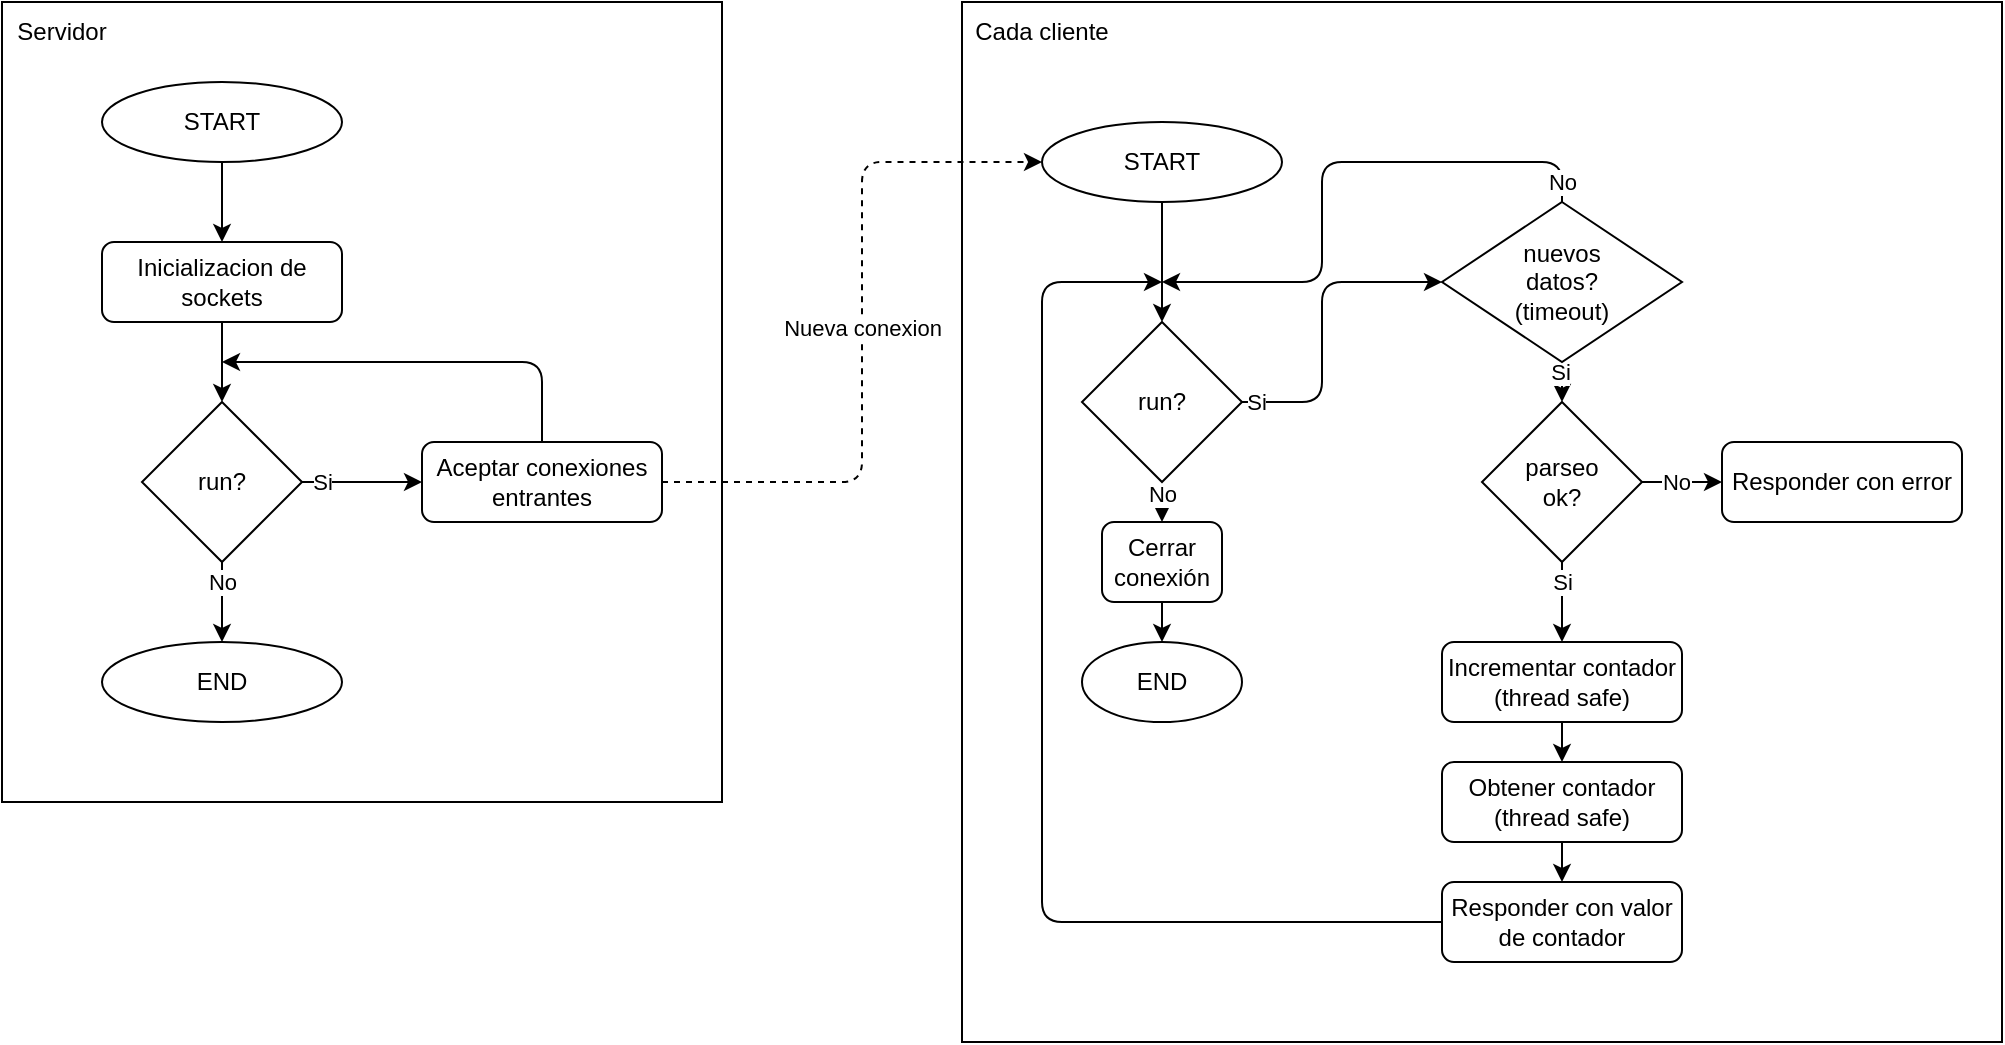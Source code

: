 <mxfile>
    <diagram id="2RDUBkgPRSxT7hNv9Xzt" name="Page-1">
        <mxGraphModel dx="1728" dy="1285" grid="1" gridSize="10" guides="1" tooltips="1" connect="1" arrows="1" fold="1" page="1" pageScale="1" pageWidth="850" pageHeight="1100" math="0" shadow="0">
            <root>
                <mxCell id="0"/>
                <mxCell id="1" parent="0"/>
                <mxCell id="26" value="" style="rounded=0;whiteSpace=wrap;html=1;" vertex="1" parent="1">
                    <mxGeometry x="520" width="520" height="520" as="geometry"/>
                </mxCell>
                <mxCell id="23" value="" style="rounded=0;whiteSpace=wrap;html=1;" vertex="1" parent="1">
                    <mxGeometry x="40" width="360" height="400" as="geometry"/>
                </mxCell>
                <mxCell id="5" style="edgeStyle=none;rounded=0;html=1;" edge="1" parent="1" source="2" target="3">
                    <mxGeometry relative="1" as="geometry"/>
                </mxCell>
                <mxCell id="2" value="START" style="ellipse;whiteSpace=wrap;html=1;" vertex="1" parent="1">
                    <mxGeometry x="90" y="40" width="120" height="40" as="geometry"/>
                </mxCell>
                <mxCell id="10" style="edgeStyle=none;rounded=0;html=1;entryX=0.5;entryY=0;entryDx=0;entryDy=0;" edge="1" parent="1" source="3" target="9">
                    <mxGeometry relative="1" as="geometry"/>
                </mxCell>
                <mxCell id="3" value="Inicializacion de sockets" style="rounded=1;whiteSpace=wrap;html=1;" vertex="1" parent="1">
                    <mxGeometry x="90" y="120" width="120" height="40" as="geometry"/>
                </mxCell>
                <mxCell id="12" style="edgeStyle=none;rounded=0;html=1;entryX=0.5;entryY=0;entryDx=0;entryDy=0;" edge="1" parent="1" source="9" target="11">
                    <mxGeometry relative="1" as="geometry"/>
                </mxCell>
                <mxCell id="13" value="No" style="edgeLabel;html=1;align=center;verticalAlign=middle;resizable=0;points=[];" vertex="1" connectable="0" parent="12">
                    <mxGeometry x="-0.6" relative="1" as="geometry">
                        <mxPoint y="2" as="offset"/>
                    </mxGeometry>
                </mxCell>
                <mxCell id="15" style="edgeStyle=none;rounded=0;html=1;entryX=0;entryY=0.5;entryDx=0;entryDy=0;" edge="1" parent="1" source="9" target="14">
                    <mxGeometry relative="1" as="geometry"/>
                </mxCell>
                <mxCell id="16" value="Si" style="edgeLabel;html=1;align=center;verticalAlign=middle;resizable=0;points=[];" vertex="1" connectable="0" parent="15">
                    <mxGeometry x="-0.443" relative="1" as="geometry">
                        <mxPoint x="-7" as="offset"/>
                    </mxGeometry>
                </mxCell>
                <mxCell id="9" value="run?" style="rhombus;whiteSpace=wrap;html=1;" vertex="1" parent="1">
                    <mxGeometry x="110" y="200" width="80" height="80" as="geometry"/>
                </mxCell>
                <mxCell id="11" value="END" style="ellipse;whiteSpace=wrap;html=1;" vertex="1" parent="1">
                    <mxGeometry x="90" y="320" width="120" height="40" as="geometry"/>
                </mxCell>
                <mxCell id="17" style="edgeStyle=none;rounded=1;html=1;" edge="1" parent="1" source="14">
                    <mxGeometry relative="1" as="geometry">
                        <mxPoint x="150" y="180.0" as="targetPoint"/>
                        <Array as="points">
                            <mxPoint x="310" y="180"/>
                        </Array>
                    </mxGeometry>
                </mxCell>
                <mxCell id="19" style="edgeStyle=none;rounded=1;html=1;entryX=0;entryY=0.5;entryDx=0;entryDy=0;dashed=1;" edge="1" parent="1" source="14" target="18">
                    <mxGeometry relative="1" as="geometry">
                        <Array as="points">
                            <mxPoint x="470" y="240"/>
                            <mxPoint x="470" y="80"/>
                        </Array>
                    </mxGeometry>
                </mxCell>
                <mxCell id="20" value="Nueva conexion" style="edgeLabel;html=1;align=center;verticalAlign=middle;resizable=0;points=[];" vertex="1" connectable="0" parent="19">
                    <mxGeometry x="-0.258" y="1" relative="1" as="geometry">
                        <mxPoint x="1" y="-47" as="offset"/>
                    </mxGeometry>
                </mxCell>
                <mxCell id="14" value="Aceptar conexiones entrantes" style="rounded=1;whiteSpace=wrap;html=1;" vertex="1" parent="1">
                    <mxGeometry x="250" y="220" width="120" height="40" as="geometry"/>
                </mxCell>
                <mxCell id="22" style="edgeStyle=none;rounded=1;html=1;entryX=0.5;entryY=0;entryDx=0;entryDy=0;" edge="1" parent="1" source="18" target="21">
                    <mxGeometry relative="1" as="geometry"/>
                </mxCell>
                <mxCell id="18" value="START" style="ellipse;whiteSpace=wrap;html=1;" vertex="1" parent="1">
                    <mxGeometry x="560" y="60" width="120" height="40" as="geometry"/>
                </mxCell>
                <mxCell id="29" style="edgeStyle=none;rounded=1;html=1;entryX=0;entryY=0.5;entryDx=0;entryDy=0;" edge="1" parent="1" source="21" target="30">
                    <mxGeometry relative="1" as="geometry">
                        <mxPoint x="740" y="80.0" as="targetPoint"/>
                        <Array as="points">
                            <mxPoint x="700" y="200"/>
                            <mxPoint x="700" y="140"/>
                        </Array>
                    </mxGeometry>
                </mxCell>
                <mxCell id="33" value="Si" style="edgeLabel;html=1;align=center;verticalAlign=middle;resizable=0;points=[];" vertex="1" connectable="0" parent="29">
                    <mxGeometry x="-0.921" y="1" relative="1" as="geometry">
                        <mxPoint y="1" as="offset"/>
                    </mxGeometry>
                </mxCell>
                <mxCell id="53" style="edgeStyle=none;rounded=1;html=1;entryX=0.5;entryY=0;entryDx=0;entryDy=0;" edge="1" parent="1" source="21" target="52">
                    <mxGeometry relative="1" as="geometry"/>
                </mxCell>
                <mxCell id="54" value="No" style="edgeLabel;html=1;align=center;verticalAlign=middle;resizable=0;points=[];" vertex="1" connectable="0" parent="53">
                    <mxGeometry x="-0.428" relative="1" as="geometry">
                        <mxPoint as="offset"/>
                    </mxGeometry>
                </mxCell>
                <mxCell id="21" value="run?" style="rhombus;whiteSpace=wrap;html=1;" vertex="1" parent="1">
                    <mxGeometry x="580" y="160" width="80" height="80" as="geometry"/>
                </mxCell>
                <mxCell id="25" value="Servidor" style="text;html=1;strokeColor=none;fillColor=none;align=center;verticalAlign=middle;whiteSpace=wrap;rounded=0;" vertex="1" parent="1">
                    <mxGeometry x="40" width="60" height="30" as="geometry"/>
                </mxCell>
                <mxCell id="27" value="Cada cliente" style="text;html=1;strokeColor=none;fillColor=none;align=center;verticalAlign=middle;whiteSpace=wrap;rounded=0;" vertex="1" parent="1">
                    <mxGeometry x="520" width="80" height="30" as="geometry"/>
                </mxCell>
                <mxCell id="31" style="edgeStyle=none;rounded=1;html=1;exitX=0.5;exitY=0;exitDx=0;exitDy=0;" edge="1" parent="1" source="30">
                    <mxGeometry relative="1" as="geometry">
                        <mxPoint x="620" y="140" as="targetPoint"/>
                        <mxPoint x="800" y="90" as="sourcePoint"/>
                        <Array as="points">
                            <mxPoint x="820" y="80"/>
                            <mxPoint x="700" y="80"/>
                            <mxPoint x="700" y="140"/>
                        </Array>
                    </mxGeometry>
                </mxCell>
                <mxCell id="32" value="No" style="edgeLabel;html=1;align=center;verticalAlign=middle;resizable=0;points=[];" vertex="1" connectable="0" parent="31">
                    <mxGeometry x="-0.959" y="-1" relative="1" as="geometry">
                        <mxPoint x="-1" y="-5" as="offset"/>
                    </mxGeometry>
                </mxCell>
                <mxCell id="36" style="edgeStyle=none;rounded=1;html=1;entryX=0.5;entryY=0;entryDx=0;entryDy=0;" edge="1" parent="1" source="30" target="35">
                    <mxGeometry relative="1" as="geometry"/>
                </mxCell>
                <mxCell id="37" value="Si" style="edgeLabel;html=1;align=center;verticalAlign=middle;resizable=0;points=[];" vertex="1" connectable="0" parent="36">
                    <mxGeometry x="-0.539" y="-1" relative="1" as="geometry">
                        <mxPoint as="offset"/>
                    </mxGeometry>
                </mxCell>
                <mxCell id="30" value="nuevos&lt;br&gt;datos?&lt;br&gt;(timeout)" style="rhombus;whiteSpace=wrap;html=1;" vertex="1" parent="1">
                    <mxGeometry x="760" y="100" width="120" height="80" as="geometry"/>
                </mxCell>
                <mxCell id="39" style="edgeStyle=none;rounded=1;html=1;entryX=0;entryY=0.5;entryDx=0;entryDy=0;" edge="1" parent="1" source="35" target="38">
                    <mxGeometry relative="1" as="geometry"/>
                </mxCell>
                <mxCell id="40" value="No" style="edgeLabel;html=1;align=center;verticalAlign=middle;resizable=0;points=[];" vertex="1" connectable="0" parent="39">
                    <mxGeometry x="-0.721" relative="1" as="geometry">
                        <mxPoint x="11" as="offset"/>
                    </mxGeometry>
                </mxCell>
                <mxCell id="42" style="edgeStyle=none;rounded=1;html=1;entryX=0.5;entryY=0;entryDx=0;entryDy=0;" edge="1" parent="1" source="35" target="41">
                    <mxGeometry relative="1" as="geometry"/>
                </mxCell>
                <mxCell id="43" value="Si" style="edgeLabel;html=1;align=center;verticalAlign=middle;resizable=0;points=[];" vertex="1" connectable="0" parent="42">
                    <mxGeometry x="-0.658" relative="1" as="geometry">
                        <mxPoint y="3" as="offset"/>
                    </mxGeometry>
                </mxCell>
                <mxCell id="35" value="parseo&lt;br&gt;ok?" style="rhombus;whiteSpace=wrap;html=1;" vertex="1" parent="1">
                    <mxGeometry x="780" y="200" width="80" height="80" as="geometry"/>
                </mxCell>
                <mxCell id="38" value="Responder con error" style="rounded=1;whiteSpace=wrap;html=1;" vertex="1" parent="1">
                    <mxGeometry x="900" y="220" width="120" height="40" as="geometry"/>
                </mxCell>
                <mxCell id="45" style="edgeStyle=none;rounded=1;html=1;" edge="1" parent="1" source="41" target="44">
                    <mxGeometry relative="1" as="geometry"/>
                </mxCell>
                <mxCell id="41" value="Incrementar contador&lt;br&gt;(thread safe)" style="rounded=1;whiteSpace=wrap;html=1;" vertex="1" parent="1">
                    <mxGeometry x="760" y="320" width="120" height="40" as="geometry"/>
                </mxCell>
                <mxCell id="47" style="edgeStyle=none;rounded=1;html=1;entryX=0.5;entryY=0;entryDx=0;entryDy=0;" edge="1" parent="1" source="44" target="46">
                    <mxGeometry relative="1" as="geometry"/>
                </mxCell>
                <mxCell id="44" value="Obtener contador&lt;br&gt;(thread safe)" style="rounded=1;whiteSpace=wrap;html=1;" vertex="1" parent="1">
                    <mxGeometry x="760" y="380" width="120" height="40" as="geometry"/>
                </mxCell>
                <mxCell id="48" style="edgeStyle=none;rounded=1;html=1;" edge="1" parent="1" source="46">
                    <mxGeometry relative="1" as="geometry">
                        <mxPoint x="620" y="140" as="targetPoint"/>
                        <Array as="points">
                            <mxPoint x="560" y="460"/>
                            <mxPoint x="560" y="140"/>
                        </Array>
                    </mxGeometry>
                </mxCell>
                <mxCell id="46" value="Responder con valor de contador" style="rounded=1;whiteSpace=wrap;html=1;" vertex="1" parent="1">
                    <mxGeometry x="760" y="440" width="120" height="40" as="geometry"/>
                </mxCell>
                <mxCell id="49" value="END" style="ellipse;whiteSpace=wrap;html=1;" vertex="1" parent="1">
                    <mxGeometry x="580" y="320" width="80" height="40" as="geometry"/>
                </mxCell>
                <mxCell id="55" style="edgeStyle=none;rounded=1;html=1;entryX=0.5;entryY=0;entryDx=0;entryDy=0;" edge="1" parent="1" source="52" target="49">
                    <mxGeometry relative="1" as="geometry"/>
                </mxCell>
                <mxCell id="52" value="Cerrar conexión" style="rounded=1;whiteSpace=wrap;html=1;" vertex="1" parent="1">
                    <mxGeometry x="590" y="260" width="60" height="40" as="geometry"/>
                </mxCell>
            </root>
        </mxGraphModel>
    </diagram>
</mxfile>